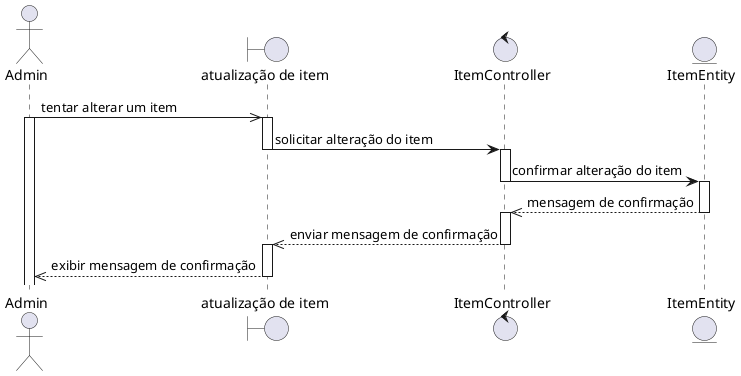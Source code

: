 @startuml
actor Admin

boundary "atualização de item" as grupo
control ItemController
entity ItemEntity

Admin ->> grupo: tentar alterar um item
activate Admin
activate grupo
grupo -> ItemController: solicitar alteração do item
deactivate grupo
activate ItemController
ItemController -> ItemEntity: confirmar alteração do item
deactivate ItemController
activate ItemEntity
ItemEntity -->> ItemController: mensagem de confirmação
deactivate ItemEntity
activate ItemController
ItemController -->> grupo: enviar mensagem de confirmação
deactivate ItemController
activate grupo
grupo -->> Admin: exibir mensagem de confirmação
deactivate grupo
@enduml